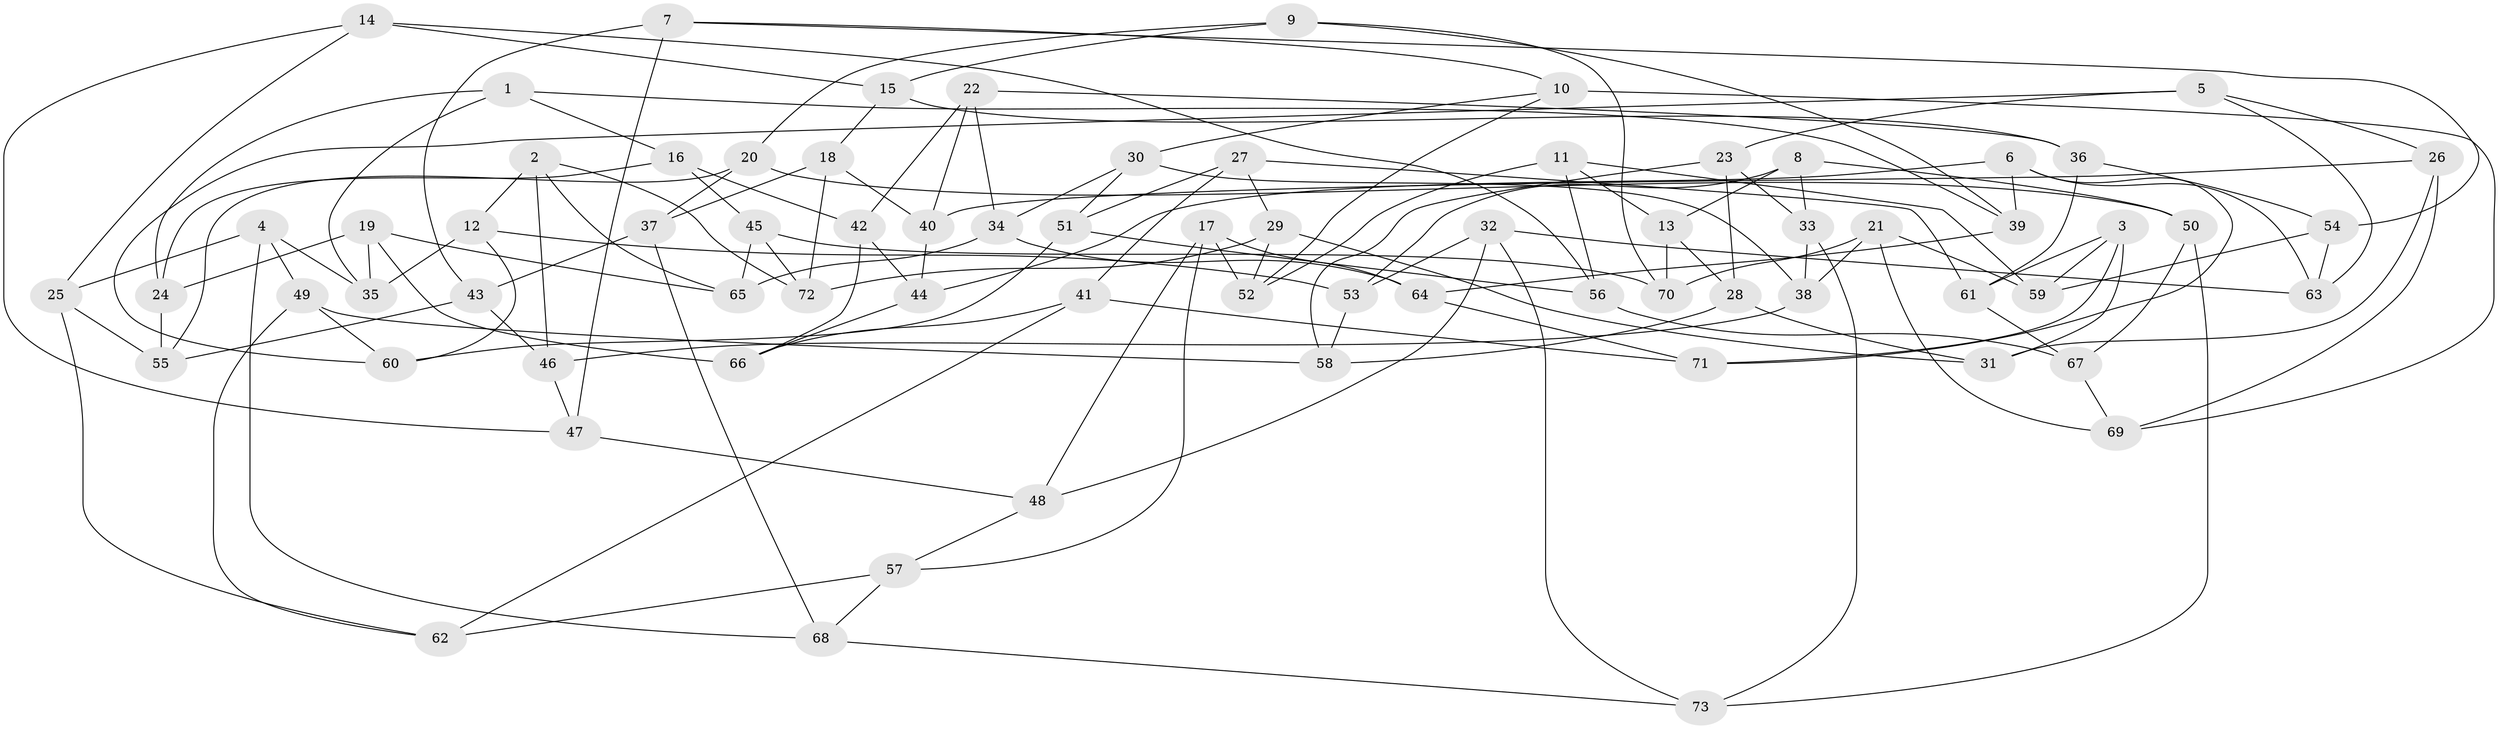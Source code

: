 // coarse degree distribution, {3: 0.1388888888888889, 4: 0.4166666666666667, 5: 0.2222222222222222, 8: 0.1111111111111111, 6: 0.027777777777777776, 7: 0.027777777777777776, 9: 0.05555555555555555}
// Generated by graph-tools (version 1.1) at 2025/02/03/04/25 22:02:58]
// undirected, 73 vertices, 146 edges
graph export_dot {
graph [start="1"]
  node [color=gray90,style=filled];
  1;
  2;
  3;
  4;
  5;
  6;
  7;
  8;
  9;
  10;
  11;
  12;
  13;
  14;
  15;
  16;
  17;
  18;
  19;
  20;
  21;
  22;
  23;
  24;
  25;
  26;
  27;
  28;
  29;
  30;
  31;
  32;
  33;
  34;
  35;
  36;
  37;
  38;
  39;
  40;
  41;
  42;
  43;
  44;
  45;
  46;
  47;
  48;
  49;
  50;
  51;
  52;
  53;
  54;
  55;
  56;
  57;
  58;
  59;
  60;
  61;
  62;
  63;
  64;
  65;
  66;
  67;
  68;
  69;
  70;
  71;
  72;
  73;
  1 -- 35;
  1 -- 24;
  1 -- 39;
  1 -- 16;
  2 -- 12;
  2 -- 65;
  2 -- 72;
  2 -- 46;
  3 -- 31;
  3 -- 59;
  3 -- 71;
  3 -- 61;
  4 -- 25;
  4 -- 49;
  4 -- 35;
  4 -- 68;
  5 -- 23;
  5 -- 60;
  5 -- 63;
  5 -- 26;
  6 -- 71;
  6 -- 39;
  6 -- 44;
  6 -- 63;
  7 -- 47;
  7 -- 43;
  7 -- 10;
  7 -- 54;
  8 -- 33;
  8 -- 50;
  8 -- 53;
  8 -- 13;
  9 -- 15;
  9 -- 39;
  9 -- 70;
  9 -- 20;
  10 -- 52;
  10 -- 30;
  10 -- 69;
  11 -- 13;
  11 -- 56;
  11 -- 59;
  11 -- 52;
  12 -- 53;
  12 -- 60;
  12 -- 35;
  13 -- 70;
  13 -- 28;
  14 -- 25;
  14 -- 15;
  14 -- 56;
  14 -- 47;
  15 -- 18;
  15 -- 36;
  16 -- 24;
  16 -- 42;
  16 -- 45;
  17 -- 57;
  17 -- 64;
  17 -- 48;
  17 -- 52;
  18 -- 37;
  18 -- 72;
  18 -- 40;
  19 -- 24;
  19 -- 66;
  19 -- 35;
  19 -- 65;
  20 -- 37;
  20 -- 55;
  20 -- 50;
  21 -- 70;
  21 -- 69;
  21 -- 59;
  21 -- 38;
  22 -- 42;
  22 -- 40;
  22 -- 34;
  22 -- 36;
  23 -- 28;
  23 -- 33;
  23 -- 58;
  24 -- 55;
  25 -- 62;
  25 -- 55;
  26 -- 69;
  26 -- 31;
  26 -- 40;
  27 -- 61;
  27 -- 41;
  27 -- 29;
  27 -- 51;
  28 -- 58;
  28 -- 31;
  29 -- 72;
  29 -- 31;
  29 -- 52;
  30 -- 38;
  30 -- 34;
  30 -- 51;
  32 -- 48;
  32 -- 73;
  32 -- 53;
  32 -- 63;
  33 -- 38;
  33 -- 73;
  34 -- 64;
  34 -- 65;
  36 -- 61;
  36 -- 54;
  37 -- 43;
  37 -- 68;
  38 -- 46;
  39 -- 64;
  40 -- 44;
  41 -- 62;
  41 -- 71;
  41 -- 66;
  42 -- 66;
  42 -- 44;
  43 -- 46;
  43 -- 55;
  44 -- 66;
  45 -- 65;
  45 -- 72;
  45 -- 70;
  46 -- 47;
  47 -- 48;
  48 -- 57;
  49 -- 62;
  49 -- 60;
  49 -- 58;
  50 -- 67;
  50 -- 73;
  51 -- 56;
  51 -- 60;
  53 -- 58;
  54 -- 59;
  54 -- 63;
  56 -- 67;
  57 -- 68;
  57 -- 62;
  61 -- 67;
  64 -- 71;
  67 -- 69;
  68 -- 73;
}
